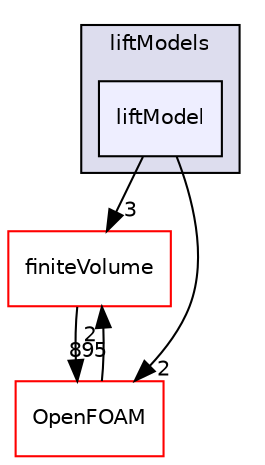 digraph "src/phaseSystemModels/reactingEulerFoam/interfacialModels/liftModels/liftModel" {
  bgcolor=transparent;
  compound=true
  node [ fontsize="10", fontname="Helvetica"];
  edge [ labelfontsize="10", labelfontname="Helvetica"];
  subgraph clusterdir_c3ea6067216d306d4d27f65106c10f54 {
    graph [ bgcolor="#ddddee", pencolor="black", label="liftModels" fontname="Helvetica", fontsize="10", URL="dir_c3ea6067216d306d4d27f65106c10f54.html"]
  dir_37f4dbc56dacb892c786fb070d190c19 [shape=box, label="liftModel", style="filled", fillcolor="#eeeeff", pencolor="black", URL="dir_37f4dbc56dacb892c786fb070d190c19.html"];
  }
  dir_9bd15774b555cf7259a6fa18f99fe99b [shape=box label="finiteVolume" color="red" URL="dir_9bd15774b555cf7259a6fa18f99fe99b.html"];
  dir_c5473ff19b20e6ec4dfe5c310b3778a8 [shape=box label="OpenFOAM" color="red" URL="dir_c5473ff19b20e6ec4dfe5c310b3778a8.html"];
  dir_37f4dbc56dacb892c786fb070d190c19->dir_9bd15774b555cf7259a6fa18f99fe99b [headlabel="3", labeldistance=1.5 headhref="dir_003134_000814.html"];
  dir_37f4dbc56dacb892c786fb070d190c19->dir_c5473ff19b20e6ec4dfe5c310b3778a8 [headlabel="2", labeldistance=1.5 headhref="dir_003134_002151.html"];
  dir_9bd15774b555cf7259a6fa18f99fe99b->dir_c5473ff19b20e6ec4dfe5c310b3778a8 [headlabel="895", labeldistance=1.5 headhref="dir_000814_002151.html"];
  dir_c5473ff19b20e6ec4dfe5c310b3778a8->dir_9bd15774b555cf7259a6fa18f99fe99b [headlabel="2", labeldistance=1.5 headhref="dir_002151_000814.html"];
}
